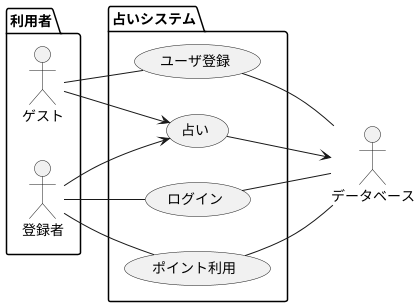 @startuml
left to right direction
package 利用者{
actor ゲスト as g
actor 登録者 as r
}

package 占いシステム {
  usecase "占い" as UC1
  usecase "ユーザ登録" as UC2
  usecase "ログイン" as UC3
  usecase "ポイント利用" as UC4
}

actor データベース as d

g --> UC1 
g -- UC2 
r -- UC3
r --> UC1
r -- UC4
UC1 --> d
UC2 -- d
UC3 -- d
UC4 -- d
@enduml